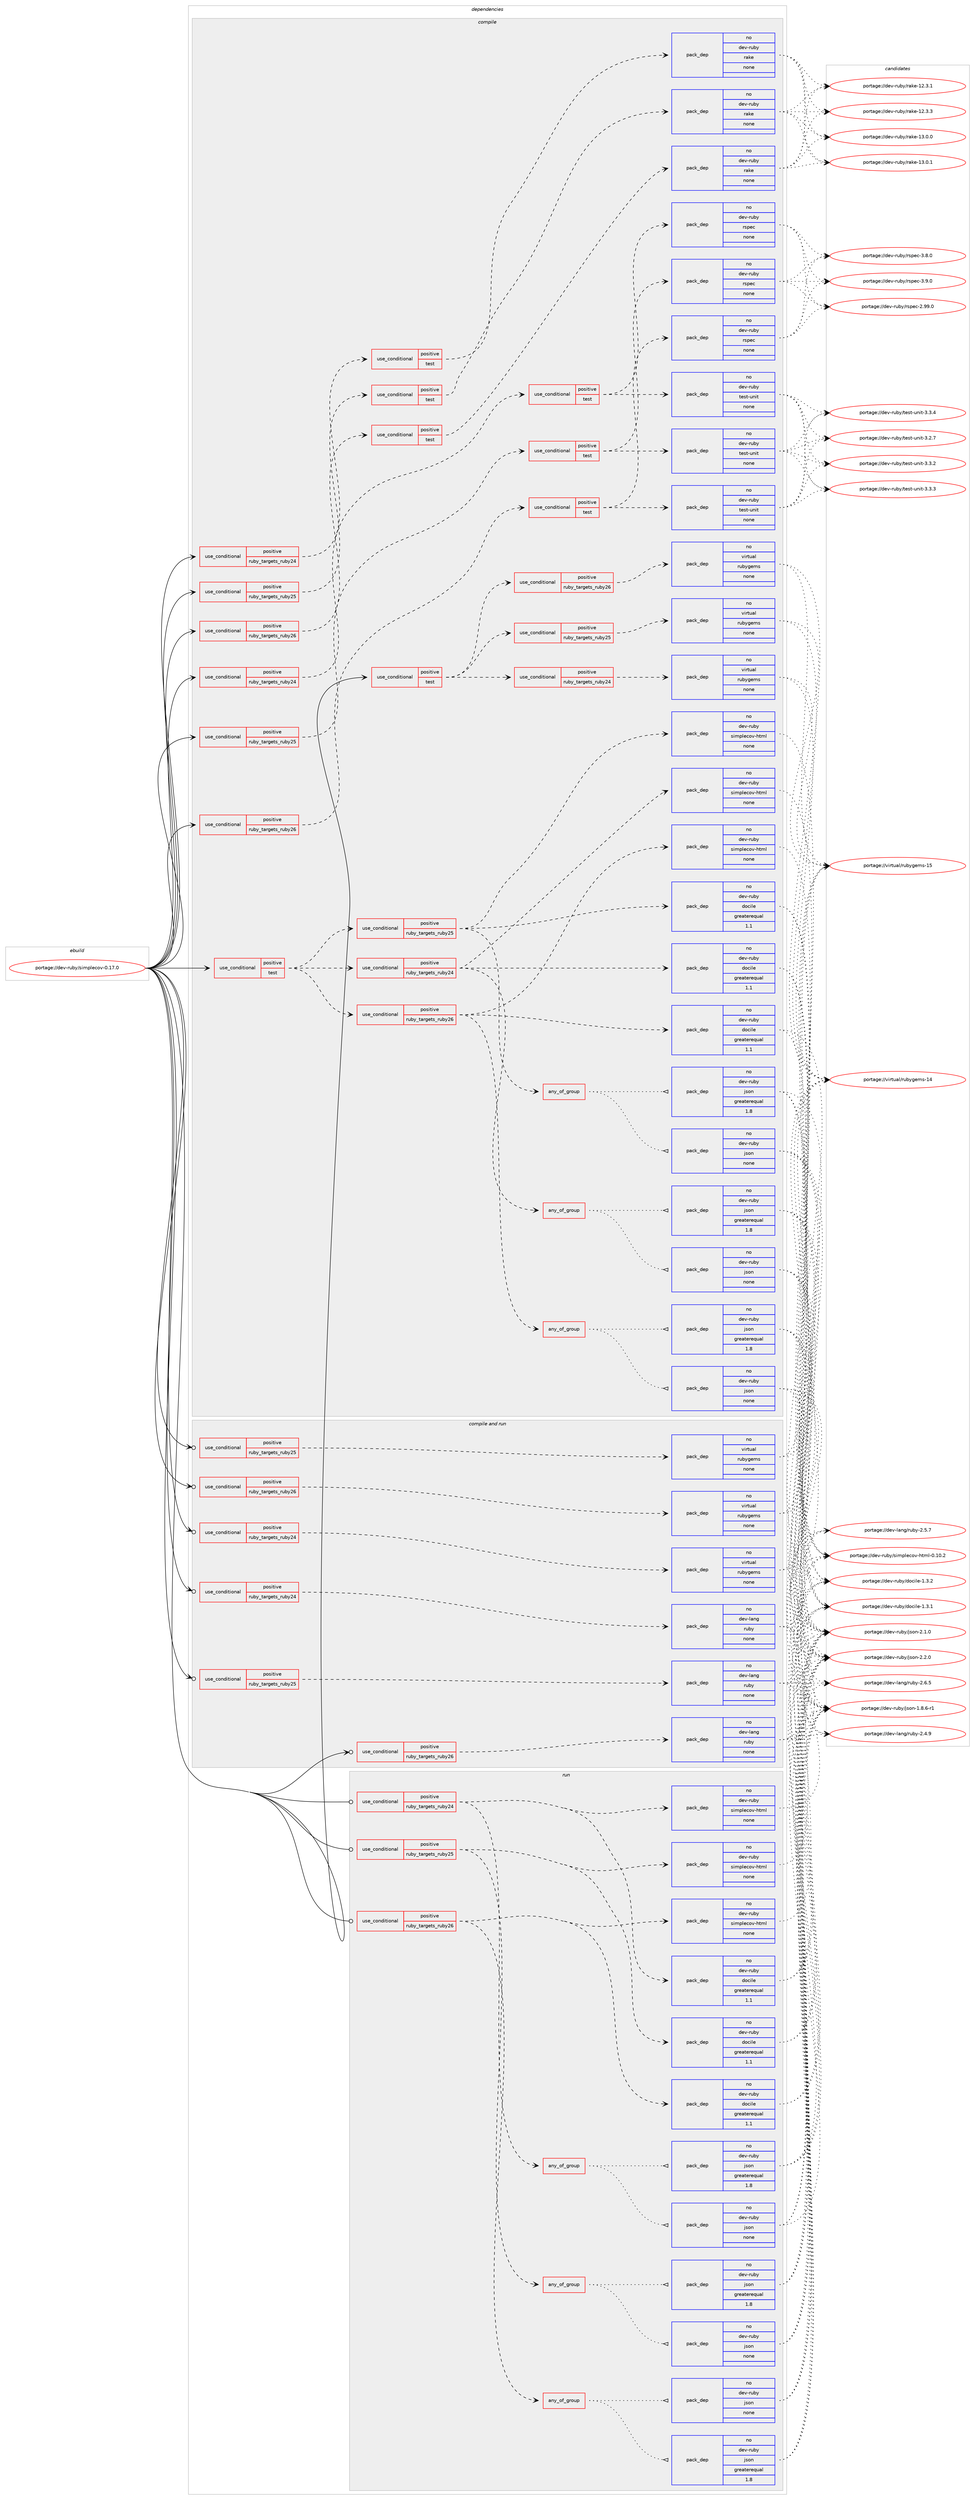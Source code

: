 digraph prolog {

# *************
# Graph options
# *************

newrank=true;
concentrate=true;
compound=true;
graph [rankdir=LR,fontname=Helvetica,fontsize=10,ranksep=1.5];#, ranksep=2.5, nodesep=0.2];
edge  [arrowhead=vee];
node  [fontname=Helvetica,fontsize=10];

# **********
# The ebuild
# **********

subgraph cluster_leftcol {
color=gray;
rank=same;
label=<<i>ebuild</i>>;
id [label="portage://dev-ruby/simplecov-0.17.0", color=red, width=4, href="../dev-ruby/simplecov-0.17.0.svg"];
}

# ****************
# The dependencies
# ****************

subgraph cluster_midcol {
color=gray;
label=<<i>dependencies</i>>;
subgraph cluster_compile {
fillcolor="#eeeeee";
style=filled;
label=<<i>compile</i>>;
subgraph cond66485 {
dependency249946 [label=<<TABLE BORDER="0" CELLBORDER="1" CELLSPACING="0" CELLPADDING="4"><TR><TD ROWSPAN="3" CELLPADDING="10">use_conditional</TD></TR><TR><TD>positive</TD></TR><TR><TD>ruby_targets_ruby24</TD></TR></TABLE>>, shape=none, color=red];
subgraph cond66486 {
dependency249947 [label=<<TABLE BORDER="0" CELLBORDER="1" CELLSPACING="0" CELLPADDING="4"><TR><TD ROWSPAN="3" CELLPADDING="10">use_conditional</TD></TR><TR><TD>positive</TD></TR><TR><TD>test</TD></TR></TABLE>>, shape=none, color=red];
subgraph pack179909 {
dependency249948 [label=<<TABLE BORDER="0" CELLBORDER="1" CELLSPACING="0" CELLPADDING="4" WIDTH="220"><TR><TD ROWSPAN="6" CELLPADDING="30">pack_dep</TD></TR><TR><TD WIDTH="110">no</TD></TR><TR><TD>dev-ruby</TD></TR><TR><TD>rake</TD></TR><TR><TD>none</TD></TR><TR><TD></TD></TR></TABLE>>, shape=none, color=blue];
}
dependency249947:e -> dependency249948:w [weight=20,style="dashed",arrowhead="vee"];
}
dependency249946:e -> dependency249947:w [weight=20,style="dashed",arrowhead="vee"];
}
id:e -> dependency249946:w [weight=20,style="solid",arrowhead="vee"];
subgraph cond66487 {
dependency249949 [label=<<TABLE BORDER="0" CELLBORDER="1" CELLSPACING="0" CELLPADDING="4"><TR><TD ROWSPAN="3" CELLPADDING="10">use_conditional</TD></TR><TR><TD>positive</TD></TR><TR><TD>ruby_targets_ruby24</TD></TR></TABLE>>, shape=none, color=red];
subgraph cond66488 {
dependency249950 [label=<<TABLE BORDER="0" CELLBORDER="1" CELLSPACING="0" CELLPADDING="4"><TR><TD ROWSPAN="3" CELLPADDING="10">use_conditional</TD></TR><TR><TD>positive</TD></TR><TR><TD>test</TD></TR></TABLE>>, shape=none, color=red];
subgraph pack179910 {
dependency249951 [label=<<TABLE BORDER="0" CELLBORDER="1" CELLSPACING="0" CELLPADDING="4" WIDTH="220"><TR><TD ROWSPAN="6" CELLPADDING="30">pack_dep</TD></TR><TR><TD WIDTH="110">no</TD></TR><TR><TD>dev-ruby</TD></TR><TR><TD>rspec</TD></TR><TR><TD>none</TD></TR><TR><TD></TD></TR></TABLE>>, shape=none, color=blue];
}
dependency249950:e -> dependency249951:w [weight=20,style="dashed",arrowhead="vee"];
subgraph pack179911 {
dependency249952 [label=<<TABLE BORDER="0" CELLBORDER="1" CELLSPACING="0" CELLPADDING="4" WIDTH="220"><TR><TD ROWSPAN="6" CELLPADDING="30">pack_dep</TD></TR><TR><TD WIDTH="110">no</TD></TR><TR><TD>dev-ruby</TD></TR><TR><TD>test-unit</TD></TR><TR><TD>none</TD></TR><TR><TD></TD></TR></TABLE>>, shape=none, color=blue];
}
dependency249950:e -> dependency249952:w [weight=20,style="dashed",arrowhead="vee"];
}
dependency249949:e -> dependency249950:w [weight=20,style="dashed",arrowhead="vee"];
}
id:e -> dependency249949:w [weight=20,style="solid",arrowhead="vee"];
subgraph cond66489 {
dependency249953 [label=<<TABLE BORDER="0" CELLBORDER="1" CELLSPACING="0" CELLPADDING="4"><TR><TD ROWSPAN="3" CELLPADDING="10">use_conditional</TD></TR><TR><TD>positive</TD></TR><TR><TD>ruby_targets_ruby25</TD></TR></TABLE>>, shape=none, color=red];
subgraph cond66490 {
dependency249954 [label=<<TABLE BORDER="0" CELLBORDER="1" CELLSPACING="0" CELLPADDING="4"><TR><TD ROWSPAN="3" CELLPADDING="10">use_conditional</TD></TR><TR><TD>positive</TD></TR><TR><TD>test</TD></TR></TABLE>>, shape=none, color=red];
subgraph pack179912 {
dependency249955 [label=<<TABLE BORDER="0" CELLBORDER="1" CELLSPACING="0" CELLPADDING="4" WIDTH="220"><TR><TD ROWSPAN="6" CELLPADDING="30">pack_dep</TD></TR><TR><TD WIDTH="110">no</TD></TR><TR><TD>dev-ruby</TD></TR><TR><TD>rake</TD></TR><TR><TD>none</TD></TR><TR><TD></TD></TR></TABLE>>, shape=none, color=blue];
}
dependency249954:e -> dependency249955:w [weight=20,style="dashed",arrowhead="vee"];
}
dependency249953:e -> dependency249954:w [weight=20,style="dashed",arrowhead="vee"];
}
id:e -> dependency249953:w [weight=20,style="solid",arrowhead="vee"];
subgraph cond66491 {
dependency249956 [label=<<TABLE BORDER="0" CELLBORDER="1" CELLSPACING="0" CELLPADDING="4"><TR><TD ROWSPAN="3" CELLPADDING="10">use_conditional</TD></TR><TR><TD>positive</TD></TR><TR><TD>ruby_targets_ruby25</TD></TR></TABLE>>, shape=none, color=red];
subgraph cond66492 {
dependency249957 [label=<<TABLE BORDER="0" CELLBORDER="1" CELLSPACING="0" CELLPADDING="4"><TR><TD ROWSPAN="3" CELLPADDING="10">use_conditional</TD></TR><TR><TD>positive</TD></TR><TR><TD>test</TD></TR></TABLE>>, shape=none, color=red];
subgraph pack179913 {
dependency249958 [label=<<TABLE BORDER="0" CELLBORDER="1" CELLSPACING="0" CELLPADDING="4" WIDTH="220"><TR><TD ROWSPAN="6" CELLPADDING="30">pack_dep</TD></TR><TR><TD WIDTH="110">no</TD></TR><TR><TD>dev-ruby</TD></TR><TR><TD>rspec</TD></TR><TR><TD>none</TD></TR><TR><TD></TD></TR></TABLE>>, shape=none, color=blue];
}
dependency249957:e -> dependency249958:w [weight=20,style="dashed",arrowhead="vee"];
subgraph pack179914 {
dependency249959 [label=<<TABLE BORDER="0" CELLBORDER="1" CELLSPACING="0" CELLPADDING="4" WIDTH="220"><TR><TD ROWSPAN="6" CELLPADDING="30">pack_dep</TD></TR><TR><TD WIDTH="110">no</TD></TR><TR><TD>dev-ruby</TD></TR><TR><TD>test-unit</TD></TR><TR><TD>none</TD></TR><TR><TD></TD></TR></TABLE>>, shape=none, color=blue];
}
dependency249957:e -> dependency249959:w [weight=20,style="dashed",arrowhead="vee"];
}
dependency249956:e -> dependency249957:w [weight=20,style="dashed",arrowhead="vee"];
}
id:e -> dependency249956:w [weight=20,style="solid",arrowhead="vee"];
subgraph cond66493 {
dependency249960 [label=<<TABLE BORDER="0" CELLBORDER="1" CELLSPACING="0" CELLPADDING="4"><TR><TD ROWSPAN="3" CELLPADDING="10">use_conditional</TD></TR><TR><TD>positive</TD></TR><TR><TD>ruby_targets_ruby26</TD></TR></TABLE>>, shape=none, color=red];
subgraph cond66494 {
dependency249961 [label=<<TABLE BORDER="0" CELLBORDER="1" CELLSPACING="0" CELLPADDING="4"><TR><TD ROWSPAN="3" CELLPADDING="10">use_conditional</TD></TR><TR><TD>positive</TD></TR><TR><TD>test</TD></TR></TABLE>>, shape=none, color=red];
subgraph pack179915 {
dependency249962 [label=<<TABLE BORDER="0" CELLBORDER="1" CELLSPACING="0" CELLPADDING="4" WIDTH="220"><TR><TD ROWSPAN="6" CELLPADDING="30">pack_dep</TD></TR><TR><TD WIDTH="110">no</TD></TR><TR><TD>dev-ruby</TD></TR><TR><TD>rake</TD></TR><TR><TD>none</TD></TR><TR><TD></TD></TR></TABLE>>, shape=none, color=blue];
}
dependency249961:e -> dependency249962:w [weight=20,style="dashed",arrowhead="vee"];
}
dependency249960:e -> dependency249961:w [weight=20,style="dashed",arrowhead="vee"];
}
id:e -> dependency249960:w [weight=20,style="solid",arrowhead="vee"];
subgraph cond66495 {
dependency249963 [label=<<TABLE BORDER="0" CELLBORDER="1" CELLSPACING="0" CELLPADDING="4"><TR><TD ROWSPAN="3" CELLPADDING="10">use_conditional</TD></TR><TR><TD>positive</TD></TR><TR><TD>ruby_targets_ruby26</TD></TR></TABLE>>, shape=none, color=red];
subgraph cond66496 {
dependency249964 [label=<<TABLE BORDER="0" CELLBORDER="1" CELLSPACING="0" CELLPADDING="4"><TR><TD ROWSPAN="3" CELLPADDING="10">use_conditional</TD></TR><TR><TD>positive</TD></TR><TR><TD>test</TD></TR></TABLE>>, shape=none, color=red];
subgraph pack179916 {
dependency249965 [label=<<TABLE BORDER="0" CELLBORDER="1" CELLSPACING="0" CELLPADDING="4" WIDTH="220"><TR><TD ROWSPAN="6" CELLPADDING="30">pack_dep</TD></TR><TR><TD WIDTH="110">no</TD></TR><TR><TD>dev-ruby</TD></TR><TR><TD>rspec</TD></TR><TR><TD>none</TD></TR><TR><TD></TD></TR></TABLE>>, shape=none, color=blue];
}
dependency249964:e -> dependency249965:w [weight=20,style="dashed",arrowhead="vee"];
subgraph pack179917 {
dependency249966 [label=<<TABLE BORDER="0" CELLBORDER="1" CELLSPACING="0" CELLPADDING="4" WIDTH="220"><TR><TD ROWSPAN="6" CELLPADDING="30">pack_dep</TD></TR><TR><TD WIDTH="110">no</TD></TR><TR><TD>dev-ruby</TD></TR><TR><TD>test-unit</TD></TR><TR><TD>none</TD></TR><TR><TD></TD></TR></TABLE>>, shape=none, color=blue];
}
dependency249964:e -> dependency249966:w [weight=20,style="dashed",arrowhead="vee"];
}
dependency249963:e -> dependency249964:w [weight=20,style="dashed",arrowhead="vee"];
}
id:e -> dependency249963:w [weight=20,style="solid",arrowhead="vee"];
subgraph cond66497 {
dependency249967 [label=<<TABLE BORDER="0" CELLBORDER="1" CELLSPACING="0" CELLPADDING="4"><TR><TD ROWSPAN="3" CELLPADDING="10">use_conditional</TD></TR><TR><TD>positive</TD></TR><TR><TD>test</TD></TR></TABLE>>, shape=none, color=red];
subgraph cond66498 {
dependency249968 [label=<<TABLE BORDER="0" CELLBORDER="1" CELLSPACING="0" CELLPADDING="4"><TR><TD ROWSPAN="3" CELLPADDING="10">use_conditional</TD></TR><TR><TD>positive</TD></TR><TR><TD>ruby_targets_ruby24</TD></TR></TABLE>>, shape=none, color=red];
subgraph any3479 {
dependency249969 [label=<<TABLE BORDER="0" CELLBORDER="1" CELLSPACING="0" CELLPADDING="4"><TR><TD CELLPADDING="10">any_of_group</TD></TR></TABLE>>, shape=none, color=red];subgraph pack179918 {
dependency249970 [label=<<TABLE BORDER="0" CELLBORDER="1" CELLSPACING="0" CELLPADDING="4" WIDTH="220"><TR><TD ROWSPAN="6" CELLPADDING="30">pack_dep</TD></TR><TR><TD WIDTH="110">no</TD></TR><TR><TD>dev-ruby</TD></TR><TR><TD>json</TD></TR><TR><TD>none</TD></TR><TR><TD></TD></TR></TABLE>>, shape=none, color=blue];
}
dependency249969:e -> dependency249970:w [weight=20,style="dotted",arrowhead="oinv"];
subgraph pack179919 {
dependency249971 [label=<<TABLE BORDER="0" CELLBORDER="1" CELLSPACING="0" CELLPADDING="4" WIDTH="220"><TR><TD ROWSPAN="6" CELLPADDING="30">pack_dep</TD></TR><TR><TD WIDTH="110">no</TD></TR><TR><TD>dev-ruby</TD></TR><TR><TD>json</TD></TR><TR><TD>greaterequal</TD></TR><TR><TD>1.8</TD></TR></TABLE>>, shape=none, color=blue];
}
dependency249969:e -> dependency249971:w [weight=20,style="dotted",arrowhead="oinv"];
}
dependency249968:e -> dependency249969:w [weight=20,style="dashed",arrowhead="vee"];
subgraph pack179920 {
dependency249972 [label=<<TABLE BORDER="0" CELLBORDER="1" CELLSPACING="0" CELLPADDING="4" WIDTH="220"><TR><TD ROWSPAN="6" CELLPADDING="30">pack_dep</TD></TR><TR><TD WIDTH="110">no</TD></TR><TR><TD>dev-ruby</TD></TR><TR><TD>simplecov-html</TD></TR><TR><TD>none</TD></TR><TR><TD></TD></TR></TABLE>>, shape=none, color=blue];
}
dependency249968:e -> dependency249972:w [weight=20,style="dashed",arrowhead="vee"];
subgraph pack179921 {
dependency249973 [label=<<TABLE BORDER="0" CELLBORDER="1" CELLSPACING="0" CELLPADDING="4" WIDTH="220"><TR><TD ROWSPAN="6" CELLPADDING="30">pack_dep</TD></TR><TR><TD WIDTH="110">no</TD></TR><TR><TD>dev-ruby</TD></TR><TR><TD>docile</TD></TR><TR><TD>greaterequal</TD></TR><TR><TD>1.1</TD></TR></TABLE>>, shape=none, color=blue];
}
dependency249968:e -> dependency249973:w [weight=20,style="dashed",arrowhead="vee"];
}
dependency249967:e -> dependency249968:w [weight=20,style="dashed",arrowhead="vee"];
subgraph cond66499 {
dependency249974 [label=<<TABLE BORDER="0" CELLBORDER="1" CELLSPACING="0" CELLPADDING="4"><TR><TD ROWSPAN="3" CELLPADDING="10">use_conditional</TD></TR><TR><TD>positive</TD></TR><TR><TD>ruby_targets_ruby25</TD></TR></TABLE>>, shape=none, color=red];
subgraph any3480 {
dependency249975 [label=<<TABLE BORDER="0" CELLBORDER="1" CELLSPACING="0" CELLPADDING="4"><TR><TD CELLPADDING="10">any_of_group</TD></TR></TABLE>>, shape=none, color=red];subgraph pack179922 {
dependency249976 [label=<<TABLE BORDER="0" CELLBORDER="1" CELLSPACING="0" CELLPADDING="4" WIDTH="220"><TR><TD ROWSPAN="6" CELLPADDING="30">pack_dep</TD></TR><TR><TD WIDTH="110">no</TD></TR><TR><TD>dev-ruby</TD></TR><TR><TD>json</TD></TR><TR><TD>none</TD></TR><TR><TD></TD></TR></TABLE>>, shape=none, color=blue];
}
dependency249975:e -> dependency249976:w [weight=20,style="dotted",arrowhead="oinv"];
subgraph pack179923 {
dependency249977 [label=<<TABLE BORDER="0" CELLBORDER="1" CELLSPACING="0" CELLPADDING="4" WIDTH="220"><TR><TD ROWSPAN="6" CELLPADDING="30">pack_dep</TD></TR><TR><TD WIDTH="110">no</TD></TR><TR><TD>dev-ruby</TD></TR><TR><TD>json</TD></TR><TR><TD>greaterequal</TD></TR><TR><TD>1.8</TD></TR></TABLE>>, shape=none, color=blue];
}
dependency249975:e -> dependency249977:w [weight=20,style="dotted",arrowhead="oinv"];
}
dependency249974:e -> dependency249975:w [weight=20,style="dashed",arrowhead="vee"];
subgraph pack179924 {
dependency249978 [label=<<TABLE BORDER="0" CELLBORDER="1" CELLSPACING="0" CELLPADDING="4" WIDTH="220"><TR><TD ROWSPAN="6" CELLPADDING="30">pack_dep</TD></TR><TR><TD WIDTH="110">no</TD></TR><TR><TD>dev-ruby</TD></TR><TR><TD>simplecov-html</TD></TR><TR><TD>none</TD></TR><TR><TD></TD></TR></TABLE>>, shape=none, color=blue];
}
dependency249974:e -> dependency249978:w [weight=20,style="dashed",arrowhead="vee"];
subgraph pack179925 {
dependency249979 [label=<<TABLE BORDER="0" CELLBORDER="1" CELLSPACING="0" CELLPADDING="4" WIDTH="220"><TR><TD ROWSPAN="6" CELLPADDING="30">pack_dep</TD></TR><TR><TD WIDTH="110">no</TD></TR><TR><TD>dev-ruby</TD></TR><TR><TD>docile</TD></TR><TR><TD>greaterequal</TD></TR><TR><TD>1.1</TD></TR></TABLE>>, shape=none, color=blue];
}
dependency249974:e -> dependency249979:w [weight=20,style="dashed",arrowhead="vee"];
}
dependency249967:e -> dependency249974:w [weight=20,style="dashed",arrowhead="vee"];
subgraph cond66500 {
dependency249980 [label=<<TABLE BORDER="0" CELLBORDER="1" CELLSPACING="0" CELLPADDING="4"><TR><TD ROWSPAN="3" CELLPADDING="10">use_conditional</TD></TR><TR><TD>positive</TD></TR><TR><TD>ruby_targets_ruby26</TD></TR></TABLE>>, shape=none, color=red];
subgraph any3481 {
dependency249981 [label=<<TABLE BORDER="0" CELLBORDER="1" CELLSPACING="0" CELLPADDING="4"><TR><TD CELLPADDING="10">any_of_group</TD></TR></TABLE>>, shape=none, color=red];subgraph pack179926 {
dependency249982 [label=<<TABLE BORDER="0" CELLBORDER="1" CELLSPACING="0" CELLPADDING="4" WIDTH="220"><TR><TD ROWSPAN="6" CELLPADDING="30">pack_dep</TD></TR><TR><TD WIDTH="110">no</TD></TR><TR><TD>dev-ruby</TD></TR><TR><TD>json</TD></TR><TR><TD>none</TD></TR><TR><TD></TD></TR></TABLE>>, shape=none, color=blue];
}
dependency249981:e -> dependency249982:w [weight=20,style="dotted",arrowhead="oinv"];
subgraph pack179927 {
dependency249983 [label=<<TABLE BORDER="0" CELLBORDER="1" CELLSPACING="0" CELLPADDING="4" WIDTH="220"><TR><TD ROWSPAN="6" CELLPADDING="30">pack_dep</TD></TR><TR><TD WIDTH="110">no</TD></TR><TR><TD>dev-ruby</TD></TR><TR><TD>json</TD></TR><TR><TD>greaterequal</TD></TR><TR><TD>1.8</TD></TR></TABLE>>, shape=none, color=blue];
}
dependency249981:e -> dependency249983:w [weight=20,style="dotted",arrowhead="oinv"];
}
dependency249980:e -> dependency249981:w [weight=20,style="dashed",arrowhead="vee"];
subgraph pack179928 {
dependency249984 [label=<<TABLE BORDER="0" CELLBORDER="1" CELLSPACING="0" CELLPADDING="4" WIDTH="220"><TR><TD ROWSPAN="6" CELLPADDING="30">pack_dep</TD></TR><TR><TD WIDTH="110">no</TD></TR><TR><TD>dev-ruby</TD></TR><TR><TD>simplecov-html</TD></TR><TR><TD>none</TD></TR><TR><TD></TD></TR></TABLE>>, shape=none, color=blue];
}
dependency249980:e -> dependency249984:w [weight=20,style="dashed",arrowhead="vee"];
subgraph pack179929 {
dependency249985 [label=<<TABLE BORDER="0" CELLBORDER="1" CELLSPACING="0" CELLPADDING="4" WIDTH="220"><TR><TD ROWSPAN="6" CELLPADDING="30">pack_dep</TD></TR><TR><TD WIDTH="110">no</TD></TR><TR><TD>dev-ruby</TD></TR><TR><TD>docile</TD></TR><TR><TD>greaterequal</TD></TR><TR><TD>1.1</TD></TR></TABLE>>, shape=none, color=blue];
}
dependency249980:e -> dependency249985:w [weight=20,style="dashed",arrowhead="vee"];
}
dependency249967:e -> dependency249980:w [weight=20,style="dashed",arrowhead="vee"];
}
id:e -> dependency249967:w [weight=20,style="solid",arrowhead="vee"];
subgraph cond66501 {
dependency249986 [label=<<TABLE BORDER="0" CELLBORDER="1" CELLSPACING="0" CELLPADDING="4"><TR><TD ROWSPAN="3" CELLPADDING="10">use_conditional</TD></TR><TR><TD>positive</TD></TR><TR><TD>test</TD></TR></TABLE>>, shape=none, color=red];
subgraph cond66502 {
dependency249987 [label=<<TABLE BORDER="0" CELLBORDER="1" CELLSPACING="0" CELLPADDING="4"><TR><TD ROWSPAN="3" CELLPADDING="10">use_conditional</TD></TR><TR><TD>positive</TD></TR><TR><TD>ruby_targets_ruby24</TD></TR></TABLE>>, shape=none, color=red];
subgraph pack179930 {
dependency249988 [label=<<TABLE BORDER="0" CELLBORDER="1" CELLSPACING="0" CELLPADDING="4" WIDTH="220"><TR><TD ROWSPAN="6" CELLPADDING="30">pack_dep</TD></TR><TR><TD WIDTH="110">no</TD></TR><TR><TD>virtual</TD></TR><TR><TD>rubygems</TD></TR><TR><TD>none</TD></TR><TR><TD></TD></TR></TABLE>>, shape=none, color=blue];
}
dependency249987:e -> dependency249988:w [weight=20,style="dashed",arrowhead="vee"];
}
dependency249986:e -> dependency249987:w [weight=20,style="dashed",arrowhead="vee"];
subgraph cond66503 {
dependency249989 [label=<<TABLE BORDER="0" CELLBORDER="1" CELLSPACING="0" CELLPADDING="4"><TR><TD ROWSPAN="3" CELLPADDING="10">use_conditional</TD></TR><TR><TD>positive</TD></TR><TR><TD>ruby_targets_ruby25</TD></TR></TABLE>>, shape=none, color=red];
subgraph pack179931 {
dependency249990 [label=<<TABLE BORDER="0" CELLBORDER="1" CELLSPACING="0" CELLPADDING="4" WIDTH="220"><TR><TD ROWSPAN="6" CELLPADDING="30">pack_dep</TD></TR><TR><TD WIDTH="110">no</TD></TR><TR><TD>virtual</TD></TR><TR><TD>rubygems</TD></TR><TR><TD>none</TD></TR><TR><TD></TD></TR></TABLE>>, shape=none, color=blue];
}
dependency249989:e -> dependency249990:w [weight=20,style="dashed",arrowhead="vee"];
}
dependency249986:e -> dependency249989:w [weight=20,style="dashed",arrowhead="vee"];
subgraph cond66504 {
dependency249991 [label=<<TABLE BORDER="0" CELLBORDER="1" CELLSPACING="0" CELLPADDING="4"><TR><TD ROWSPAN="3" CELLPADDING="10">use_conditional</TD></TR><TR><TD>positive</TD></TR><TR><TD>ruby_targets_ruby26</TD></TR></TABLE>>, shape=none, color=red];
subgraph pack179932 {
dependency249992 [label=<<TABLE BORDER="0" CELLBORDER="1" CELLSPACING="0" CELLPADDING="4" WIDTH="220"><TR><TD ROWSPAN="6" CELLPADDING="30">pack_dep</TD></TR><TR><TD WIDTH="110">no</TD></TR><TR><TD>virtual</TD></TR><TR><TD>rubygems</TD></TR><TR><TD>none</TD></TR><TR><TD></TD></TR></TABLE>>, shape=none, color=blue];
}
dependency249991:e -> dependency249992:w [weight=20,style="dashed",arrowhead="vee"];
}
dependency249986:e -> dependency249991:w [weight=20,style="dashed",arrowhead="vee"];
}
id:e -> dependency249986:w [weight=20,style="solid",arrowhead="vee"];
}
subgraph cluster_compileandrun {
fillcolor="#eeeeee";
style=filled;
label=<<i>compile and run</i>>;
subgraph cond66505 {
dependency249993 [label=<<TABLE BORDER="0" CELLBORDER="1" CELLSPACING="0" CELLPADDING="4"><TR><TD ROWSPAN="3" CELLPADDING="10">use_conditional</TD></TR><TR><TD>positive</TD></TR><TR><TD>ruby_targets_ruby24</TD></TR></TABLE>>, shape=none, color=red];
subgraph pack179933 {
dependency249994 [label=<<TABLE BORDER="0" CELLBORDER="1" CELLSPACING="0" CELLPADDING="4" WIDTH="220"><TR><TD ROWSPAN="6" CELLPADDING="30">pack_dep</TD></TR><TR><TD WIDTH="110">no</TD></TR><TR><TD>dev-lang</TD></TR><TR><TD>ruby</TD></TR><TR><TD>none</TD></TR><TR><TD></TD></TR></TABLE>>, shape=none, color=blue];
}
dependency249993:e -> dependency249994:w [weight=20,style="dashed",arrowhead="vee"];
}
id:e -> dependency249993:w [weight=20,style="solid",arrowhead="odotvee"];
subgraph cond66506 {
dependency249995 [label=<<TABLE BORDER="0" CELLBORDER="1" CELLSPACING="0" CELLPADDING="4"><TR><TD ROWSPAN="3" CELLPADDING="10">use_conditional</TD></TR><TR><TD>positive</TD></TR><TR><TD>ruby_targets_ruby24</TD></TR></TABLE>>, shape=none, color=red];
subgraph pack179934 {
dependency249996 [label=<<TABLE BORDER="0" CELLBORDER="1" CELLSPACING="0" CELLPADDING="4" WIDTH="220"><TR><TD ROWSPAN="6" CELLPADDING="30">pack_dep</TD></TR><TR><TD WIDTH="110">no</TD></TR><TR><TD>virtual</TD></TR><TR><TD>rubygems</TD></TR><TR><TD>none</TD></TR><TR><TD></TD></TR></TABLE>>, shape=none, color=blue];
}
dependency249995:e -> dependency249996:w [weight=20,style="dashed",arrowhead="vee"];
}
id:e -> dependency249995:w [weight=20,style="solid",arrowhead="odotvee"];
subgraph cond66507 {
dependency249997 [label=<<TABLE BORDER="0" CELLBORDER="1" CELLSPACING="0" CELLPADDING="4"><TR><TD ROWSPAN="3" CELLPADDING="10">use_conditional</TD></TR><TR><TD>positive</TD></TR><TR><TD>ruby_targets_ruby25</TD></TR></TABLE>>, shape=none, color=red];
subgraph pack179935 {
dependency249998 [label=<<TABLE BORDER="0" CELLBORDER="1" CELLSPACING="0" CELLPADDING="4" WIDTH="220"><TR><TD ROWSPAN="6" CELLPADDING="30">pack_dep</TD></TR><TR><TD WIDTH="110">no</TD></TR><TR><TD>dev-lang</TD></TR><TR><TD>ruby</TD></TR><TR><TD>none</TD></TR><TR><TD></TD></TR></TABLE>>, shape=none, color=blue];
}
dependency249997:e -> dependency249998:w [weight=20,style="dashed",arrowhead="vee"];
}
id:e -> dependency249997:w [weight=20,style="solid",arrowhead="odotvee"];
subgraph cond66508 {
dependency249999 [label=<<TABLE BORDER="0" CELLBORDER="1" CELLSPACING="0" CELLPADDING="4"><TR><TD ROWSPAN="3" CELLPADDING="10">use_conditional</TD></TR><TR><TD>positive</TD></TR><TR><TD>ruby_targets_ruby25</TD></TR></TABLE>>, shape=none, color=red];
subgraph pack179936 {
dependency250000 [label=<<TABLE BORDER="0" CELLBORDER="1" CELLSPACING="0" CELLPADDING="4" WIDTH="220"><TR><TD ROWSPAN="6" CELLPADDING="30">pack_dep</TD></TR><TR><TD WIDTH="110">no</TD></TR><TR><TD>virtual</TD></TR><TR><TD>rubygems</TD></TR><TR><TD>none</TD></TR><TR><TD></TD></TR></TABLE>>, shape=none, color=blue];
}
dependency249999:e -> dependency250000:w [weight=20,style="dashed",arrowhead="vee"];
}
id:e -> dependency249999:w [weight=20,style="solid",arrowhead="odotvee"];
subgraph cond66509 {
dependency250001 [label=<<TABLE BORDER="0" CELLBORDER="1" CELLSPACING="0" CELLPADDING="4"><TR><TD ROWSPAN="3" CELLPADDING="10">use_conditional</TD></TR><TR><TD>positive</TD></TR><TR><TD>ruby_targets_ruby26</TD></TR></TABLE>>, shape=none, color=red];
subgraph pack179937 {
dependency250002 [label=<<TABLE BORDER="0" CELLBORDER="1" CELLSPACING="0" CELLPADDING="4" WIDTH="220"><TR><TD ROWSPAN="6" CELLPADDING="30">pack_dep</TD></TR><TR><TD WIDTH="110">no</TD></TR><TR><TD>dev-lang</TD></TR><TR><TD>ruby</TD></TR><TR><TD>none</TD></TR><TR><TD></TD></TR></TABLE>>, shape=none, color=blue];
}
dependency250001:e -> dependency250002:w [weight=20,style="dashed",arrowhead="vee"];
}
id:e -> dependency250001:w [weight=20,style="solid",arrowhead="odotvee"];
subgraph cond66510 {
dependency250003 [label=<<TABLE BORDER="0" CELLBORDER="1" CELLSPACING="0" CELLPADDING="4"><TR><TD ROWSPAN="3" CELLPADDING="10">use_conditional</TD></TR><TR><TD>positive</TD></TR><TR><TD>ruby_targets_ruby26</TD></TR></TABLE>>, shape=none, color=red];
subgraph pack179938 {
dependency250004 [label=<<TABLE BORDER="0" CELLBORDER="1" CELLSPACING="0" CELLPADDING="4" WIDTH="220"><TR><TD ROWSPAN="6" CELLPADDING="30">pack_dep</TD></TR><TR><TD WIDTH="110">no</TD></TR><TR><TD>virtual</TD></TR><TR><TD>rubygems</TD></TR><TR><TD>none</TD></TR><TR><TD></TD></TR></TABLE>>, shape=none, color=blue];
}
dependency250003:e -> dependency250004:w [weight=20,style="dashed",arrowhead="vee"];
}
id:e -> dependency250003:w [weight=20,style="solid",arrowhead="odotvee"];
}
subgraph cluster_run {
fillcolor="#eeeeee";
style=filled;
label=<<i>run</i>>;
subgraph cond66511 {
dependency250005 [label=<<TABLE BORDER="0" CELLBORDER="1" CELLSPACING="0" CELLPADDING="4"><TR><TD ROWSPAN="3" CELLPADDING="10">use_conditional</TD></TR><TR><TD>positive</TD></TR><TR><TD>ruby_targets_ruby24</TD></TR></TABLE>>, shape=none, color=red];
subgraph any3482 {
dependency250006 [label=<<TABLE BORDER="0" CELLBORDER="1" CELLSPACING="0" CELLPADDING="4"><TR><TD CELLPADDING="10">any_of_group</TD></TR></TABLE>>, shape=none, color=red];subgraph pack179939 {
dependency250007 [label=<<TABLE BORDER="0" CELLBORDER="1" CELLSPACING="0" CELLPADDING="4" WIDTH="220"><TR><TD ROWSPAN="6" CELLPADDING="30">pack_dep</TD></TR><TR><TD WIDTH="110">no</TD></TR><TR><TD>dev-ruby</TD></TR><TR><TD>json</TD></TR><TR><TD>none</TD></TR><TR><TD></TD></TR></TABLE>>, shape=none, color=blue];
}
dependency250006:e -> dependency250007:w [weight=20,style="dotted",arrowhead="oinv"];
subgraph pack179940 {
dependency250008 [label=<<TABLE BORDER="0" CELLBORDER="1" CELLSPACING="0" CELLPADDING="4" WIDTH="220"><TR><TD ROWSPAN="6" CELLPADDING="30">pack_dep</TD></TR><TR><TD WIDTH="110">no</TD></TR><TR><TD>dev-ruby</TD></TR><TR><TD>json</TD></TR><TR><TD>greaterequal</TD></TR><TR><TD>1.8</TD></TR></TABLE>>, shape=none, color=blue];
}
dependency250006:e -> dependency250008:w [weight=20,style="dotted",arrowhead="oinv"];
}
dependency250005:e -> dependency250006:w [weight=20,style="dashed",arrowhead="vee"];
subgraph pack179941 {
dependency250009 [label=<<TABLE BORDER="0" CELLBORDER="1" CELLSPACING="0" CELLPADDING="4" WIDTH="220"><TR><TD ROWSPAN="6" CELLPADDING="30">pack_dep</TD></TR><TR><TD WIDTH="110">no</TD></TR><TR><TD>dev-ruby</TD></TR><TR><TD>simplecov-html</TD></TR><TR><TD>none</TD></TR><TR><TD></TD></TR></TABLE>>, shape=none, color=blue];
}
dependency250005:e -> dependency250009:w [weight=20,style="dashed",arrowhead="vee"];
subgraph pack179942 {
dependency250010 [label=<<TABLE BORDER="0" CELLBORDER="1" CELLSPACING="0" CELLPADDING="4" WIDTH="220"><TR><TD ROWSPAN="6" CELLPADDING="30">pack_dep</TD></TR><TR><TD WIDTH="110">no</TD></TR><TR><TD>dev-ruby</TD></TR><TR><TD>docile</TD></TR><TR><TD>greaterequal</TD></TR><TR><TD>1.1</TD></TR></TABLE>>, shape=none, color=blue];
}
dependency250005:e -> dependency250010:w [weight=20,style="dashed",arrowhead="vee"];
}
id:e -> dependency250005:w [weight=20,style="solid",arrowhead="odot"];
subgraph cond66512 {
dependency250011 [label=<<TABLE BORDER="0" CELLBORDER="1" CELLSPACING="0" CELLPADDING="4"><TR><TD ROWSPAN="3" CELLPADDING="10">use_conditional</TD></TR><TR><TD>positive</TD></TR><TR><TD>ruby_targets_ruby25</TD></TR></TABLE>>, shape=none, color=red];
subgraph any3483 {
dependency250012 [label=<<TABLE BORDER="0" CELLBORDER="1" CELLSPACING="0" CELLPADDING="4"><TR><TD CELLPADDING="10">any_of_group</TD></TR></TABLE>>, shape=none, color=red];subgraph pack179943 {
dependency250013 [label=<<TABLE BORDER="0" CELLBORDER="1" CELLSPACING="0" CELLPADDING="4" WIDTH="220"><TR><TD ROWSPAN="6" CELLPADDING="30">pack_dep</TD></TR><TR><TD WIDTH="110">no</TD></TR><TR><TD>dev-ruby</TD></TR><TR><TD>json</TD></TR><TR><TD>none</TD></TR><TR><TD></TD></TR></TABLE>>, shape=none, color=blue];
}
dependency250012:e -> dependency250013:w [weight=20,style="dotted",arrowhead="oinv"];
subgraph pack179944 {
dependency250014 [label=<<TABLE BORDER="0" CELLBORDER="1" CELLSPACING="0" CELLPADDING="4" WIDTH="220"><TR><TD ROWSPAN="6" CELLPADDING="30">pack_dep</TD></TR><TR><TD WIDTH="110">no</TD></TR><TR><TD>dev-ruby</TD></TR><TR><TD>json</TD></TR><TR><TD>greaterequal</TD></TR><TR><TD>1.8</TD></TR></TABLE>>, shape=none, color=blue];
}
dependency250012:e -> dependency250014:w [weight=20,style="dotted",arrowhead="oinv"];
}
dependency250011:e -> dependency250012:w [weight=20,style="dashed",arrowhead="vee"];
subgraph pack179945 {
dependency250015 [label=<<TABLE BORDER="0" CELLBORDER="1" CELLSPACING="0" CELLPADDING="4" WIDTH="220"><TR><TD ROWSPAN="6" CELLPADDING="30">pack_dep</TD></TR><TR><TD WIDTH="110">no</TD></TR><TR><TD>dev-ruby</TD></TR><TR><TD>simplecov-html</TD></TR><TR><TD>none</TD></TR><TR><TD></TD></TR></TABLE>>, shape=none, color=blue];
}
dependency250011:e -> dependency250015:w [weight=20,style="dashed",arrowhead="vee"];
subgraph pack179946 {
dependency250016 [label=<<TABLE BORDER="0" CELLBORDER="1" CELLSPACING="0" CELLPADDING="4" WIDTH="220"><TR><TD ROWSPAN="6" CELLPADDING="30">pack_dep</TD></TR><TR><TD WIDTH="110">no</TD></TR><TR><TD>dev-ruby</TD></TR><TR><TD>docile</TD></TR><TR><TD>greaterequal</TD></TR><TR><TD>1.1</TD></TR></TABLE>>, shape=none, color=blue];
}
dependency250011:e -> dependency250016:w [weight=20,style="dashed",arrowhead="vee"];
}
id:e -> dependency250011:w [weight=20,style="solid",arrowhead="odot"];
subgraph cond66513 {
dependency250017 [label=<<TABLE BORDER="0" CELLBORDER="1" CELLSPACING="0" CELLPADDING="4"><TR><TD ROWSPAN="3" CELLPADDING="10">use_conditional</TD></TR><TR><TD>positive</TD></TR><TR><TD>ruby_targets_ruby26</TD></TR></TABLE>>, shape=none, color=red];
subgraph any3484 {
dependency250018 [label=<<TABLE BORDER="0" CELLBORDER="1" CELLSPACING="0" CELLPADDING="4"><TR><TD CELLPADDING="10">any_of_group</TD></TR></TABLE>>, shape=none, color=red];subgraph pack179947 {
dependency250019 [label=<<TABLE BORDER="0" CELLBORDER="1" CELLSPACING="0" CELLPADDING="4" WIDTH="220"><TR><TD ROWSPAN="6" CELLPADDING="30">pack_dep</TD></TR><TR><TD WIDTH="110">no</TD></TR><TR><TD>dev-ruby</TD></TR><TR><TD>json</TD></TR><TR><TD>none</TD></TR><TR><TD></TD></TR></TABLE>>, shape=none, color=blue];
}
dependency250018:e -> dependency250019:w [weight=20,style="dotted",arrowhead="oinv"];
subgraph pack179948 {
dependency250020 [label=<<TABLE BORDER="0" CELLBORDER="1" CELLSPACING="0" CELLPADDING="4" WIDTH="220"><TR><TD ROWSPAN="6" CELLPADDING="30">pack_dep</TD></TR><TR><TD WIDTH="110">no</TD></TR><TR><TD>dev-ruby</TD></TR><TR><TD>json</TD></TR><TR><TD>greaterequal</TD></TR><TR><TD>1.8</TD></TR></TABLE>>, shape=none, color=blue];
}
dependency250018:e -> dependency250020:w [weight=20,style="dotted",arrowhead="oinv"];
}
dependency250017:e -> dependency250018:w [weight=20,style="dashed",arrowhead="vee"];
subgraph pack179949 {
dependency250021 [label=<<TABLE BORDER="0" CELLBORDER="1" CELLSPACING="0" CELLPADDING="4" WIDTH="220"><TR><TD ROWSPAN="6" CELLPADDING="30">pack_dep</TD></TR><TR><TD WIDTH="110">no</TD></TR><TR><TD>dev-ruby</TD></TR><TR><TD>simplecov-html</TD></TR><TR><TD>none</TD></TR><TR><TD></TD></TR></TABLE>>, shape=none, color=blue];
}
dependency250017:e -> dependency250021:w [weight=20,style="dashed",arrowhead="vee"];
subgraph pack179950 {
dependency250022 [label=<<TABLE BORDER="0" CELLBORDER="1" CELLSPACING="0" CELLPADDING="4" WIDTH="220"><TR><TD ROWSPAN="6" CELLPADDING="30">pack_dep</TD></TR><TR><TD WIDTH="110">no</TD></TR><TR><TD>dev-ruby</TD></TR><TR><TD>docile</TD></TR><TR><TD>greaterequal</TD></TR><TR><TD>1.1</TD></TR></TABLE>>, shape=none, color=blue];
}
dependency250017:e -> dependency250022:w [weight=20,style="dashed",arrowhead="vee"];
}
id:e -> dependency250017:w [weight=20,style="solid",arrowhead="odot"];
}
}

# **************
# The candidates
# **************

subgraph cluster_choices {
rank=same;
color=gray;
label=<<i>candidates</i>>;

subgraph choice179909 {
color=black;
nodesep=1;
choiceportage1001011184511411798121471149710710145495046514649 [label="portage://dev-ruby/rake-12.3.1", color=red, width=4,href="../dev-ruby/rake-12.3.1.svg"];
choiceportage1001011184511411798121471149710710145495046514651 [label="portage://dev-ruby/rake-12.3.3", color=red, width=4,href="../dev-ruby/rake-12.3.3.svg"];
choiceportage1001011184511411798121471149710710145495146484648 [label="portage://dev-ruby/rake-13.0.0", color=red, width=4,href="../dev-ruby/rake-13.0.0.svg"];
choiceportage1001011184511411798121471149710710145495146484649 [label="portage://dev-ruby/rake-13.0.1", color=red, width=4,href="../dev-ruby/rake-13.0.1.svg"];
dependency249948:e -> choiceportage1001011184511411798121471149710710145495046514649:w [style=dotted,weight="100"];
dependency249948:e -> choiceportage1001011184511411798121471149710710145495046514651:w [style=dotted,weight="100"];
dependency249948:e -> choiceportage1001011184511411798121471149710710145495146484648:w [style=dotted,weight="100"];
dependency249948:e -> choiceportage1001011184511411798121471149710710145495146484649:w [style=dotted,weight="100"];
}
subgraph choice179910 {
color=black;
nodesep=1;
choiceportage1001011184511411798121471141151121019945504657574648 [label="portage://dev-ruby/rspec-2.99.0", color=red, width=4,href="../dev-ruby/rspec-2.99.0.svg"];
choiceportage10010111845114117981214711411511210199455146564648 [label="portage://dev-ruby/rspec-3.8.0", color=red, width=4,href="../dev-ruby/rspec-3.8.0.svg"];
choiceportage10010111845114117981214711411511210199455146574648 [label="portage://dev-ruby/rspec-3.9.0", color=red, width=4,href="../dev-ruby/rspec-3.9.0.svg"];
dependency249951:e -> choiceportage1001011184511411798121471141151121019945504657574648:w [style=dotted,weight="100"];
dependency249951:e -> choiceportage10010111845114117981214711411511210199455146564648:w [style=dotted,weight="100"];
dependency249951:e -> choiceportage10010111845114117981214711411511210199455146574648:w [style=dotted,weight="100"];
}
subgraph choice179911 {
color=black;
nodesep=1;
choiceportage10010111845114117981214711610111511645117110105116455146504655 [label="portage://dev-ruby/test-unit-3.2.7", color=red, width=4,href="../dev-ruby/test-unit-3.2.7.svg"];
choiceportage10010111845114117981214711610111511645117110105116455146514650 [label="portage://dev-ruby/test-unit-3.3.2", color=red, width=4,href="../dev-ruby/test-unit-3.3.2.svg"];
choiceportage10010111845114117981214711610111511645117110105116455146514651 [label="portage://dev-ruby/test-unit-3.3.3", color=red, width=4,href="../dev-ruby/test-unit-3.3.3.svg"];
choiceportage10010111845114117981214711610111511645117110105116455146514652 [label="portage://dev-ruby/test-unit-3.3.4", color=red, width=4,href="../dev-ruby/test-unit-3.3.4.svg"];
dependency249952:e -> choiceportage10010111845114117981214711610111511645117110105116455146504655:w [style=dotted,weight="100"];
dependency249952:e -> choiceportage10010111845114117981214711610111511645117110105116455146514650:w [style=dotted,weight="100"];
dependency249952:e -> choiceportage10010111845114117981214711610111511645117110105116455146514651:w [style=dotted,weight="100"];
dependency249952:e -> choiceportage10010111845114117981214711610111511645117110105116455146514652:w [style=dotted,weight="100"];
}
subgraph choice179912 {
color=black;
nodesep=1;
choiceportage1001011184511411798121471149710710145495046514649 [label="portage://dev-ruby/rake-12.3.1", color=red, width=4,href="../dev-ruby/rake-12.3.1.svg"];
choiceportage1001011184511411798121471149710710145495046514651 [label="portage://dev-ruby/rake-12.3.3", color=red, width=4,href="../dev-ruby/rake-12.3.3.svg"];
choiceportage1001011184511411798121471149710710145495146484648 [label="portage://dev-ruby/rake-13.0.0", color=red, width=4,href="../dev-ruby/rake-13.0.0.svg"];
choiceportage1001011184511411798121471149710710145495146484649 [label="portage://dev-ruby/rake-13.0.1", color=red, width=4,href="../dev-ruby/rake-13.0.1.svg"];
dependency249955:e -> choiceportage1001011184511411798121471149710710145495046514649:w [style=dotted,weight="100"];
dependency249955:e -> choiceportage1001011184511411798121471149710710145495046514651:w [style=dotted,weight="100"];
dependency249955:e -> choiceportage1001011184511411798121471149710710145495146484648:w [style=dotted,weight="100"];
dependency249955:e -> choiceportage1001011184511411798121471149710710145495146484649:w [style=dotted,weight="100"];
}
subgraph choice179913 {
color=black;
nodesep=1;
choiceportage1001011184511411798121471141151121019945504657574648 [label="portage://dev-ruby/rspec-2.99.0", color=red, width=4,href="../dev-ruby/rspec-2.99.0.svg"];
choiceportage10010111845114117981214711411511210199455146564648 [label="portage://dev-ruby/rspec-3.8.0", color=red, width=4,href="../dev-ruby/rspec-3.8.0.svg"];
choiceportage10010111845114117981214711411511210199455146574648 [label="portage://dev-ruby/rspec-3.9.0", color=red, width=4,href="../dev-ruby/rspec-3.9.0.svg"];
dependency249958:e -> choiceportage1001011184511411798121471141151121019945504657574648:w [style=dotted,weight="100"];
dependency249958:e -> choiceportage10010111845114117981214711411511210199455146564648:w [style=dotted,weight="100"];
dependency249958:e -> choiceportage10010111845114117981214711411511210199455146574648:w [style=dotted,weight="100"];
}
subgraph choice179914 {
color=black;
nodesep=1;
choiceportage10010111845114117981214711610111511645117110105116455146504655 [label="portage://dev-ruby/test-unit-3.2.7", color=red, width=4,href="../dev-ruby/test-unit-3.2.7.svg"];
choiceportage10010111845114117981214711610111511645117110105116455146514650 [label="portage://dev-ruby/test-unit-3.3.2", color=red, width=4,href="../dev-ruby/test-unit-3.3.2.svg"];
choiceportage10010111845114117981214711610111511645117110105116455146514651 [label="portage://dev-ruby/test-unit-3.3.3", color=red, width=4,href="../dev-ruby/test-unit-3.3.3.svg"];
choiceportage10010111845114117981214711610111511645117110105116455146514652 [label="portage://dev-ruby/test-unit-3.3.4", color=red, width=4,href="../dev-ruby/test-unit-3.3.4.svg"];
dependency249959:e -> choiceportage10010111845114117981214711610111511645117110105116455146504655:w [style=dotted,weight="100"];
dependency249959:e -> choiceportage10010111845114117981214711610111511645117110105116455146514650:w [style=dotted,weight="100"];
dependency249959:e -> choiceportage10010111845114117981214711610111511645117110105116455146514651:w [style=dotted,weight="100"];
dependency249959:e -> choiceportage10010111845114117981214711610111511645117110105116455146514652:w [style=dotted,weight="100"];
}
subgraph choice179915 {
color=black;
nodesep=1;
choiceportage1001011184511411798121471149710710145495046514649 [label="portage://dev-ruby/rake-12.3.1", color=red, width=4,href="../dev-ruby/rake-12.3.1.svg"];
choiceportage1001011184511411798121471149710710145495046514651 [label="portage://dev-ruby/rake-12.3.3", color=red, width=4,href="../dev-ruby/rake-12.3.3.svg"];
choiceportage1001011184511411798121471149710710145495146484648 [label="portage://dev-ruby/rake-13.0.0", color=red, width=4,href="../dev-ruby/rake-13.0.0.svg"];
choiceportage1001011184511411798121471149710710145495146484649 [label="portage://dev-ruby/rake-13.0.1", color=red, width=4,href="../dev-ruby/rake-13.0.1.svg"];
dependency249962:e -> choiceportage1001011184511411798121471149710710145495046514649:w [style=dotted,weight="100"];
dependency249962:e -> choiceportage1001011184511411798121471149710710145495046514651:w [style=dotted,weight="100"];
dependency249962:e -> choiceportage1001011184511411798121471149710710145495146484648:w [style=dotted,weight="100"];
dependency249962:e -> choiceportage1001011184511411798121471149710710145495146484649:w [style=dotted,weight="100"];
}
subgraph choice179916 {
color=black;
nodesep=1;
choiceportage1001011184511411798121471141151121019945504657574648 [label="portage://dev-ruby/rspec-2.99.0", color=red, width=4,href="../dev-ruby/rspec-2.99.0.svg"];
choiceportage10010111845114117981214711411511210199455146564648 [label="portage://dev-ruby/rspec-3.8.0", color=red, width=4,href="../dev-ruby/rspec-3.8.0.svg"];
choiceportage10010111845114117981214711411511210199455146574648 [label="portage://dev-ruby/rspec-3.9.0", color=red, width=4,href="../dev-ruby/rspec-3.9.0.svg"];
dependency249965:e -> choiceportage1001011184511411798121471141151121019945504657574648:w [style=dotted,weight="100"];
dependency249965:e -> choiceportage10010111845114117981214711411511210199455146564648:w [style=dotted,weight="100"];
dependency249965:e -> choiceportage10010111845114117981214711411511210199455146574648:w [style=dotted,weight="100"];
}
subgraph choice179917 {
color=black;
nodesep=1;
choiceportage10010111845114117981214711610111511645117110105116455146504655 [label="portage://dev-ruby/test-unit-3.2.7", color=red, width=4,href="../dev-ruby/test-unit-3.2.7.svg"];
choiceportage10010111845114117981214711610111511645117110105116455146514650 [label="portage://dev-ruby/test-unit-3.3.2", color=red, width=4,href="../dev-ruby/test-unit-3.3.2.svg"];
choiceportage10010111845114117981214711610111511645117110105116455146514651 [label="portage://dev-ruby/test-unit-3.3.3", color=red, width=4,href="../dev-ruby/test-unit-3.3.3.svg"];
choiceportage10010111845114117981214711610111511645117110105116455146514652 [label="portage://dev-ruby/test-unit-3.3.4", color=red, width=4,href="../dev-ruby/test-unit-3.3.4.svg"];
dependency249966:e -> choiceportage10010111845114117981214711610111511645117110105116455146504655:w [style=dotted,weight="100"];
dependency249966:e -> choiceportage10010111845114117981214711610111511645117110105116455146514650:w [style=dotted,weight="100"];
dependency249966:e -> choiceportage10010111845114117981214711610111511645117110105116455146514651:w [style=dotted,weight="100"];
dependency249966:e -> choiceportage10010111845114117981214711610111511645117110105116455146514652:w [style=dotted,weight="100"];
}
subgraph choice179918 {
color=black;
nodesep=1;
choiceportage1001011184511411798121471061151111104549465646544511449 [label="portage://dev-ruby/json-1.8.6-r1", color=red, width=4,href="../dev-ruby/json-1.8.6-r1.svg"];
choiceportage100101118451141179812147106115111110455046494648 [label="portage://dev-ruby/json-2.1.0", color=red, width=4,href="../dev-ruby/json-2.1.0.svg"];
choiceportage100101118451141179812147106115111110455046504648 [label="portage://dev-ruby/json-2.2.0", color=red, width=4,href="../dev-ruby/json-2.2.0.svg"];
dependency249970:e -> choiceportage1001011184511411798121471061151111104549465646544511449:w [style=dotted,weight="100"];
dependency249970:e -> choiceportage100101118451141179812147106115111110455046494648:w [style=dotted,weight="100"];
dependency249970:e -> choiceportage100101118451141179812147106115111110455046504648:w [style=dotted,weight="100"];
}
subgraph choice179919 {
color=black;
nodesep=1;
choiceportage1001011184511411798121471061151111104549465646544511449 [label="portage://dev-ruby/json-1.8.6-r1", color=red, width=4,href="../dev-ruby/json-1.8.6-r1.svg"];
choiceportage100101118451141179812147106115111110455046494648 [label="portage://dev-ruby/json-2.1.0", color=red, width=4,href="../dev-ruby/json-2.1.0.svg"];
choiceportage100101118451141179812147106115111110455046504648 [label="portage://dev-ruby/json-2.2.0", color=red, width=4,href="../dev-ruby/json-2.2.0.svg"];
dependency249971:e -> choiceportage1001011184511411798121471061151111104549465646544511449:w [style=dotted,weight="100"];
dependency249971:e -> choiceportage100101118451141179812147106115111110455046494648:w [style=dotted,weight="100"];
dependency249971:e -> choiceportage100101118451141179812147106115111110455046504648:w [style=dotted,weight="100"];
}
subgraph choice179920 {
color=black;
nodesep=1;
choiceportage100101118451141179812147115105109112108101991111184510411610910845484649484650 [label="portage://dev-ruby/simplecov-html-0.10.2", color=red, width=4,href="../dev-ruby/simplecov-html-0.10.2.svg"];
dependency249972:e -> choiceportage100101118451141179812147115105109112108101991111184510411610910845484649484650:w [style=dotted,weight="100"];
}
subgraph choice179921 {
color=black;
nodesep=1;
choiceportage10010111845114117981214710011199105108101454946514649 [label="portage://dev-ruby/docile-1.3.1", color=red, width=4,href="../dev-ruby/docile-1.3.1.svg"];
choiceportage10010111845114117981214710011199105108101454946514650 [label="portage://dev-ruby/docile-1.3.2", color=red, width=4,href="../dev-ruby/docile-1.3.2.svg"];
dependency249973:e -> choiceportage10010111845114117981214710011199105108101454946514649:w [style=dotted,weight="100"];
dependency249973:e -> choiceportage10010111845114117981214710011199105108101454946514650:w [style=dotted,weight="100"];
}
subgraph choice179922 {
color=black;
nodesep=1;
choiceportage1001011184511411798121471061151111104549465646544511449 [label="portage://dev-ruby/json-1.8.6-r1", color=red, width=4,href="../dev-ruby/json-1.8.6-r1.svg"];
choiceportage100101118451141179812147106115111110455046494648 [label="portage://dev-ruby/json-2.1.0", color=red, width=4,href="../dev-ruby/json-2.1.0.svg"];
choiceportage100101118451141179812147106115111110455046504648 [label="portage://dev-ruby/json-2.2.0", color=red, width=4,href="../dev-ruby/json-2.2.0.svg"];
dependency249976:e -> choiceportage1001011184511411798121471061151111104549465646544511449:w [style=dotted,weight="100"];
dependency249976:e -> choiceportage100101118451141179812147106115111110455046494648:w [style=dotted,weight="100"];
dependency249976:e -> choiceportage100101118451141179812147106115111110455046504648:w [style=dotted,weight="100"];
}
subgraph choice179923 {
color=black;
nodesep=1;
choiceportage1001011184511411798121471061151111104549465646544511449 [label="portage://dev-ruby/json-1.8.6-r1", color=red, width=4,href="../dev-ruby/json-1.8.6-r1.svg"];
choiceportage100101118451141179812147106115111110455046494648 [label="portage://dev-ruby/json-2.1.0", color=red, width=4,href="../dev-ruby/json-2.1.0.svg"];
choiceportage100101118451141179812147106115111110455046504648 [label="portage://dev-ruby/json-2.2.0", color=red, width=4,href="../dev-ruby/json-2.2.0.svg"];
dependency249977:e -> choiceportage1001011184511411798121471061151111104549465646544511449:w [style=dotted,weight="100"];
dependency249977:e -> choiceportage100101118451141179812147106115111110455046494648:w [style=dotted,weight="100"];
dependency249977:e -> choiceportage100101118451141179812147106115111110455046504648:w [style=dotted,weight="100"];
}
subgraph choice179924 {
color=black;
nodesep=1;
choiceportage100101118451141179812147115105109112108101991111184510411610910845484649484650 [label="portage://dev-ruby/simplecov-html-0.10.2", color=red, width=4,href="../dev-ruby/simplecov-html-0.10.2.svg"];
dependency249978:e -> choiceportage100101118451141179812147115105109112108101991111184510411610910845484649484650:w [style=dotted,weight="100"];
}
subgraph choice179925 {
color=black;
nodesep=1;
choiceportage10010111845114117981214710011199105108101454946514649 [label="portage://dev-ruby/docile-1.3.1", color=red, width=4,href="../dev-ruby/docile-1.3.1.svg"];
choiceportage10010111845114117981214710011199105108101454946514650 [label="portage://dev-ruby/docile-1.3.2", color=red, width=4,href="../dev-ruby/docile-1.3.2.svg"];
dependency249979:e -> choiceportage10010111845114117981214710011199105108101454946514649:w [style=dotted,weight="100"];
dependency249979:e -> choiceportage10010111845114117981214710011199105108101454946514650:w [style=dotted,weight="100"];
}
subgraph choice179926 {
color=black;
nodesep=1;
choiceportage1001011184511411798121471061151111104549465646544511449 [label="portage://dev-ruby/json-1.8.6-r1", color=red, width=4,href="../dev-ruby/json-1.8.6-r1.svg"];
choiceportage100101118451141179812147106115111110455046494648 [label="portage://dev-ruby/json-2.1.0", color=red, width=4,href="../dev-ruby/json-2.1.0.svg"];
choiceportage100101118451141179812147106115111110455046504648 [label="portage://dev-ruby/json-2.2.0", color=red, width=4,href="../dev-ruby/json-2.2.0.svg"];
dependency249982:e -> choiceportage1001011184511411798121471061151111104549465646544511449:w [style=dotted,weight="100"];
dependency249982:e -> choiceportage100101118451141179812147106115111110455046494648:w [style=dotted,weight="100"];
dependency249982:e -> choiceportage100101118451141179812147106115111110455046504648:w [style=dotted,weight="100"];
}
subgraph choice179927 {
color=black;
nodesep=1;
choiceportage1001011184511411798121471061151111104549465646544511449 [label="portage://dev-ruby/json-1.8.6-r1", color=red, width=4,href="../dev-ruby/json-1.8.6-r1.svg"];
choiceportage100101118451141179812147106115111110455046494648 [label="portage://dev-ruby/json-2.1.0", color=red, width=4,href="../dev-ruby/json-2.1.0.svg"];
choiceportage100101118451141179812147106115111110455046504648 [label="portage://dev-ruby/json-2.2.0", color=red, width=4,href="../dev-ruby/json-2.2.0.svg"];
dependency249983:e -> choiceportage1001011184511411798121471061151111104549465646544511449:w [style=dotted,weight="100"];
dependency249983:e -> choiceportage100101118451141179812147106115111110455046494648:w [style=dotted,weight="100"];
dependency249983:e -> choiceportage100101118451141179812147106115111110455046504648:w [style=dotted,weight="100"];
}
subgraph choice179928 {
color=black;
nodesep=1;
choiceportage100101118451141179812147115105109112108101991111184510411610910845484649484650 [label="portage://dev-ruby/simplecov-html-0.10.2", color=red, width=4,href="../dev-ruby/simplecov-html-0.10.2.svg"];
dependency249984:e -> choiceportage100101118451141179812147115105109112108101991111184510411610910845484649484650:w [style=dotted,weight="100"];
}
subgraph choice179929 {
color=black;
nodesep=1;
choiceportage10010111845114117981214710011199105108101454946514649 [label="portage://dev-ruby/docile-1.3.1", color=red, width=4,href="../dev-ruby/docile-1.3.1.svg"];
choiceportage10010111845114117981214710011199105108101454946514650 [label="portage://dev-ruby/docile-1.3.2", color=red, width=4,href="../dev-ruby/docile-1.3.2.svg"];
dependency249985:e -> choiceportage10010111845114117981214710011199105108101454946514649:w [style=dotted,weight="100"];
dependency249985:e -> choiceportage10010111845114117981214710011199105108101454946514650:w [style=dotted,weight="100"];
}
subgraph choice179930 {
color=black;
nodesep=1;
choiceportage118105114116117971084711411798121103101109115454952 [label="portage://virtual/rubygems-14", color=red, width=4,href="../virtual/rubygems-14.svg"];
choiceportage118105114116117971084711411798121103101109115454953 [label="portage://virtual/rubygems-15", color=red, width=4,href="../virtual/rubygems-15.svg"];
dependency249988:e -> choiceportage118105114116117971084711411798121103101109115454952:w [style=dotted,weight="100"];
dependency249988:e -> choiceportage118105114116117971084711411798121103101109115454953:w [style=dotted,weight="100"];
}
subgraph choice179931 {
color=black;
nodesep=1;
choiceportage118105114116117971084711411798121103101109115454952 [label="portage://virtual/rubygems-14", color=red, width=4,href="../virtual/rubygems-14.svg"];
choiceportage118105114116117971084711411798121103101109115454953 [label="portage://virtual/rubygems-15", color=red, width=4,href="../virtual/rubygems-15.svg"];
dependency249990:e -> choiceportage118105114116117971084711411798121103101109115454952:w [style=dotted,weight="100"];
dependency249990:e -> choiceportage118105114116117971084711411798121103101109115454953:w [style=dotted,weight="100"];
}
subgraph choice179932 {
color=black;
nodesep=1;
choiceportage118105114116117971084711411798121103101109115454952 [label="portage://virtual/rubygems-14", color=red, width=4,href="../virtual/rubygems-14.svg"];
choiceportage118105114116117971084711411798121103101109115454953 [label="portage://virtual/rubygems-15", color=red, width=4,href="../virtual/rubygems-15.svg"];
dependency249992:e -> choiceportage118105114116117971084711411798121103101109115454952:w [style=dotted,weight="100"];
dependency249992:e -> choiceportage118105114116117971084711411798121103101109115454953:w [style=dotted,weight="100"];
}
subgraph choice179933 {
color=black;
nodesep=1;
choiceportage10010111845108971101034711411798121455046524657 [label="portage://dev-lang/ruby-2.4.9", color=red, width=4,href="../dev-lang/ruby-2.4.9.svg"];
choiceportage10010111845108971101034711411798121455046534655 [label="portage://dev-lang/ruby-2.5.7", color=red, width=4,href="../dev-lang/ruby-2.5.7.svg"];
choiceportage10010111845108971101034711411798121455046544653 [label="portage://dev-lang/ruby-2.6.5", color=red, width=4,href="../dev-lang/ruby-2.6.5.svg"];
dependency249994:e -> choiceportage10010111845108971101034711411798121455046524657:w [style=dotted,weight="100"];
dependency249994:e -> choiceportage10010111845108971101034711411798121455046534655:w [style=dotted,weight="100"];
dependency249994:e -> choiceportage10010111845108971101034711411798121455046544653:w [style=dotted,weight="100"];
}
subgraph choice179934 {
color=black;
nodesep=1;
choiceportage118105114116117971084711411798121103101109115454952 [label="portage://virtual/rubygems-14", color=red, width=4,href="../virtual/rubygems-14.svg"];
choiceportage118105114116117971084711411798121103101109115454953 [label="portage://virtual/rubygems-15", color=red, width=4,href="../virtual/rubygems-15.svg"];
dependency249996:e -> choiceportage118105114116117971084711411798121103101109115454952:w [style=dotted,weight="100"];
dependency249996:e -> choiceportage118105114116117971084711411798121103101109115454953:w [style=dotted,weight="100"];
}
subgraph choice179935 {
color=black;
nodesep=1;
choiceportage10010111845108971101034711411798121455046524657 [label="portage://dev-lang/ruby-2.4.9", color=red, width=4,href="../dev-lang/ruby-2.4.9.svg"];
choiceportage10010111845108971101034711411798121455046534655 [label="portage://dev-lang/ruby-2.5.7", color=red, width=4,href="../dev-lang/ruby-2.5.7.svg"];
choiceportage10010111845108971101034711411798121455046544653 [label="portage://dev-lang/ruby-2.6.5", color=red, width=4,href="../dev-lang/ruby-2.6.5.svg"];
dependency249998:e -> choiceportage10010111845108971101034711411798121455046524657:w [style=dotted,weight="100"];
dependency249998:e -> choiceportage10010111845108971101034711411798121455046534655:w [style=dotted,weight="100"];
dependency249998:e -> choiceportage10010111845108971101034711411798121455046544653:w [style=dotted,weight="100"];
}
subgraph choice179936 {
color=black;
nodesep=1;
choiceportage118105114116117971084711411798121103101109115454952 [label="portage://virtual/rubygems-14", color=red, width=4,href="../virtual/rubygems-14.svg"];
choiceportage118105114116117971084711411798121103101109115454953 [label="portage://virtual/rubygems-15", color=red, width=4,href="../virtual/rubygems-15.svg"];
dependency250000:e -> choiceportage118105114116117971084711411798121103101109115454952:w [style=dotted,weight="100"];
dependency250000:e -> choiceportage118105114116117971084711411798121103101109115454953:w [style=dotted,weight="100"];
}
subgraph choice179937 {
color=black;
nodesep=1;
choiceportage10010111845108971101034711411798121455046524657 [label="portage://dev-lang/ruby-2.4.9", color=red, width=4,href="../dev-lang/ruby-2.4.9.svg"];
choiceportage10010111845108971101034711411798121455046534655 [label="portage://dev-lang/ruby-2.5.7", color=red, width=4,href="../dev-lang/ruby-2.5.7.svg"];
choiceportage10010111845108971101034711411798121455046544653 [label="portage://dev-lang/ruby-2.6.5", color=red, width=4,href="../dev-lang/ruby-2.6.5.svg"];
dependency250002:e -> choiceportage10010111845108971101034711411798121455046524657:w [style=dotted,weight="100"];
dependency250002:e -> choiceportage10010111845108971101034711411798121455046534655:w [style=dotted,weight="100"];
dependency250002:e -> choiceportage10010111845108971101034711411798121455046544653:w [style=dotted,weight="100"];
}
subgraph choice179938 {
color=black;
nodesep=1;
choiceportage118105114116117971084711411798121103101109115454952 [label="portage://virtual/rubygems-14", color=red, width=4,href="../virtual/rubygems-14.svg"];
choiceportage118105114116117971084711411798121103101109115454953 [label="portage://virtual/rubygems-15", color=red, width=4,href="../virtual/rubygems-15.svg"];
dependency250004:e -> choiceportage118105114116117971084711411798121103101109115454952:w [style=dotted,weight="100"];
dependency250004:e -> choiceportage118105114116117971084711411798121103101109115454953:w [style=dotted,weight="100"];
}
subgraph choice179939 {
color=black;
nodesep=1;
choiceportage1001011184511411798121471061151111104549465646544511449 [label="portage://dev-ruby/json-1.8.6-r1", color=red, width=4,href="../dev-ruby/json-1.8.6-r1.svg"];
choiceportage100101118451141179812147106115111110455046494648 [label="portage://dev-ruby/json-2.1.0", color=red, width=4,href="../dev-ruby/json-2.1.0.svg"];
choiceportage100101118451141179812147106115111110455046504648 [label="portage://dev-ruby/json-2.2.0", color=red, width=4,href="../dev-ruby/json-2.2.0.svg"];
dependency250007:e -> choiceportage1001011184511411798121471061151111104549465646544511449:w [style=dotted,weight="100"];
dependency250007:e -> choiceportage100101118451141179812147106115111110455046494648:w [style=dotted,weight="100"];
dependency250007:e -> choiceportage100101118451141179812147106115111110455046504648:w [style=dotted,weight="100"];
}
subgraph choice179940 {
color=black;
nodesep=1;
choiceportage1001011184511411798121471061151111104549465646544511449 [label="portage://dev-ruby/json-1.8.6-r1", color=red, width=4,href="../dev-ruby/json-1.8.6-r1.svg"];
choiceportage100101118451141179812147106115111110455046494648 [label="portage://dev-ruby/json-2.1.0", color=red, width=4,href="../dev-ruby/json-2.1.0.svg"];
choiceportage100101118451141179812147106115111110455046504648 [label="portage://dev-ruby/json-2.2.0", color=red, width=4,href="../dev-ruby/json-2.2.0.svg"];
dependency250008:e -> choiceportage1001011184511411798121471061151111104549465646544511449:w [style=dotted,weight="100"];
dependency250008:e -> choiceportage100101118451141179812147106115111110455046494648:w [style=dotted,weight="100"];
dependency250008:e -> choiceportage100101118451141179812147106115111110455046504648:w [style=dotted,weight="100"];
}
subgraph choice179941 {
color=black;
nodesep=1;
choiceportage100101118451141179812147115105109112108101991111184510411610910845484649484650 [label="portage://dev-ruby/simplecov-html-0.10.2", color=red, width=4,href="../dev-ruby/simplecov-html-0.10.2.svg"];
dependency250009:e -> choiceportage100101118451141179812147115105109112108101991111184510411610910845484649484650:w [style=dotted,weight="100"];
}
subgraph choice179942 {
color=black;
nodesep=1;
choiceportage10010111845114117981214710011199105108101454946514649 [label="portage://dev-ruby/docile-1.3.1", color=red, width=4,href="../dev-ruby/docile-1.3.1.svg"];
choiceportage10010111845114117981214710011199105108101454946514650 [label="portage://dev-ruby/docile-1.3.2", color=red, width=4,href="../dev-ruby/docile-1.3.2.svg"];
dependency250010:e -> choiceportage10010111845114117981214710011199105108101454946514649:w [style=dotted,weight="100"];
dependency250010:e -> choiceportage10010111845114117981214710011199105108101454946514650:w [style=dotted,weight="100"];
}
subgraph choice179943 {
color=black;
nodesep=1;
choiceportage1001011184511411798121471061151111104549465646544511449 [label="portage://dev-ruby/json-1.8.6-r1", color=red, width=4,href="../dev-ruby/json-1.8.6-r1.svg"];
choiceportage100101118451141179812147106115111110455046494648 [label="portage://dev-ruby/json-2.1.0", color=red, width=4,href="../dev-ruby/json-2.1.0.svg"];
choiceportage100101118451141179812147106115111110455046504648 [label="portage://dev-ruby/json-2.2.0", color=red, width=4,href="../dev-ruby/json-2.2.0.svg"];
dependency250013:e -> choiceportage1001011184511411798121471061151111104549465646544511449:w [style=dotted,weight="100"];
dependency250013:e -> choiceportage100101118451141179812147106115111110455046494648:w [style=dotted,weight="100"];
dependency250013:e -> choiceportage100101118451141179812147106115111110455046504648:w [style=dotted,weight="100"];
}
subgraph choice179944 {
color=black;
nodesep=1;
choiceportage1001011184511411798121471061151111104549465646544511449 [label="portage://dev-ruby/json-1.8.6-r1", color=red, width=4,href="../dev-ruby/json-1.8.6-r1.svg"];
choiceportage100101118451141179812147106115111110455046494648 [label="portage://dev-ruby/json-2.1.0", color=red, width=4,href="../dev-ruby/json-2.1.0.svg"];
choiceportage100101118451141179812147106115111110455046504648 [label="portage://dev-ruby/json-2.2.0", color=red, width=4,href="../dev-ruby/json-2.2.0.svg"];
dependency250014:e -> choiceportage1001011184511411798121471061151111104549465646544511449:w [style=dotted,weight="100"];
dependency250014:e -> choiceportage100101118451141179812147106115111110455046494648:w [style=dotted,weight="100"];
dependency250014:e -> choiceportage100101118451141179812147106115111110455046504648:w [style=dotted,weight="100"];
}
subgraph choice179945 {
color=black;
nodesep=1;
choiceportage100101118451141179812147115105109112108101991111184510411610910845484649484650 [label="portage://dev-ruby/simplecov-html-0.10.2", color=red, width=4,href="../dev-ruby/simplecov-html-0.10.2.svg"];
dependency250015:e -> choiceportage100101118451141179812147115105109112108101991111184510411610910845484649484650:w [style=dotted,weight="100"];
}
subgraph choice179946 {
color=black;
nodesep=1;
choiceportage10010111845114117981214710011199105108101454946514649 [label="portage://dev-ruby/docile-1.3.1", color=red, width=4,href="../dev-ruby/docile-1.3.1.svg"];
choiceportage10010111845114117981214710011199105108101454946514650 [label="portage://dev-ruby/docile-1.3.2", color=red, width=4,href="../dev-ruby/docile-1.3.2.svg"];
dependency250016:e -> choiceportage10010111845114117981214710011199105108101454946514649:w [style=dotted,weight="100"];
dependency250016:e -> choiceportage10010111845114117981214710011199105108101454946514650:w [style=dotted,weight="100"];
}
subgraph choice179947 {
color=black;
nodesep=1;
choiceportage1001011184511411798121471061151111104549465646544511449 [label="portage://dev-ruby/json-1.8.6-r1", color=red, width=4,href="../dev-ruby/json-1.8.6-r1.svg"];
choiceportage100101118451141179812147106115111110455046494648 [label="portage://dev-ruby/json-2.1.0", color=red, width=4,href="../dev-ruby/json-2.1.0.svg"];
choiceportage100101118451141179812147106115111110455046504648 [label="portage://dev-ruby/json-2.2.0", color=red, width=4,href="../dev-ruby/json-2.2.0.svg"];
dependency250019:e -> choiceportage1001011184511411798121471061151111104549465646544511449:w [style=dotted,weight="100"];
dependency250019:e -> choiceportage100101118451141179812147106115111110455046494648:w [style=dotted,weight="100"];
dependency250019:e -> choiceportage100101118451141179812147106115111110455046504648:w [style=dotted,weight="100"];
}
subgraph choice179948 {
color=black;
nodesep=1;
choiceportage1001011184511411798121471061151111104549465646544511449 [label="portage://dev-ruby/json-1.8.6-r1", color=red, width=4,href="../dev-ruby/json-1.8.6-r1.svg"];
choiceportage100101118451141179812147106115111110455046494648 [label="portage://dev-ruby/json-2.1.0", color=red, width=4,href="../dev-ruby/json-2.1.0.svg"];
choiceportage100101118451141179812147106115111110455046504648 [label="portage://dev-ruby/json-2.2.0", color=red, width=4,href="../dev-ruby/json-2.2.0.svg"];
dependency250020:e -> choiceportage1001011184511411798121471061151111104549465646544511449:w [style=dotted,weight="100"];
dependency250020:e -> choiceportage100101118451141179812147106115111110455046494648:w [style=dotted,weight="100"];
dependency250020:e -> choiceportage100101118451141179812147106115111110455046504648:w [style=dotted,weight="100"];
}
subgraph choice179949 {
color=black;
nodesep=1;
choiceportage100101118451141179812147115105109112108101991111184510411610910845484649484650 [label="portage://dev-ruby/simplecov-html-0.10.2", color=red, width=4,href="../dev-ruby/simplecov-html-0.10.2.svg"];
dependency250021:e -> choiceportage100101118451141179812147115105109112108101991111184510411610910845484649484650:w [style=dotted,weight="100"];
}
subgraph choice179950 {
color=black;
nodesep=1;
choiceportage10010111845114117981214710011199105108101454946514649 [label="portage://dev-ruby/docile-1.3.1", color=red, width=4,href="../dev-ruby/docile-1.3.1.svg"];
choiceportage10010111845114117981214710011199105108101454946514650 [label="portage://dev-ruby/docile-1.3.2", color=red, width=4,href="../dev-ruby/docile-1.3.2.svg"];
dependency250022:e -> choiceportage10010111845114117981214710011199105108101454946514649:w [style=dotted,weight="100"];
dependency250022:e -> choiceportage10010111845114117981214710011199105108101454946514650:w [style=dotted,weight="100"];
}
}

}
